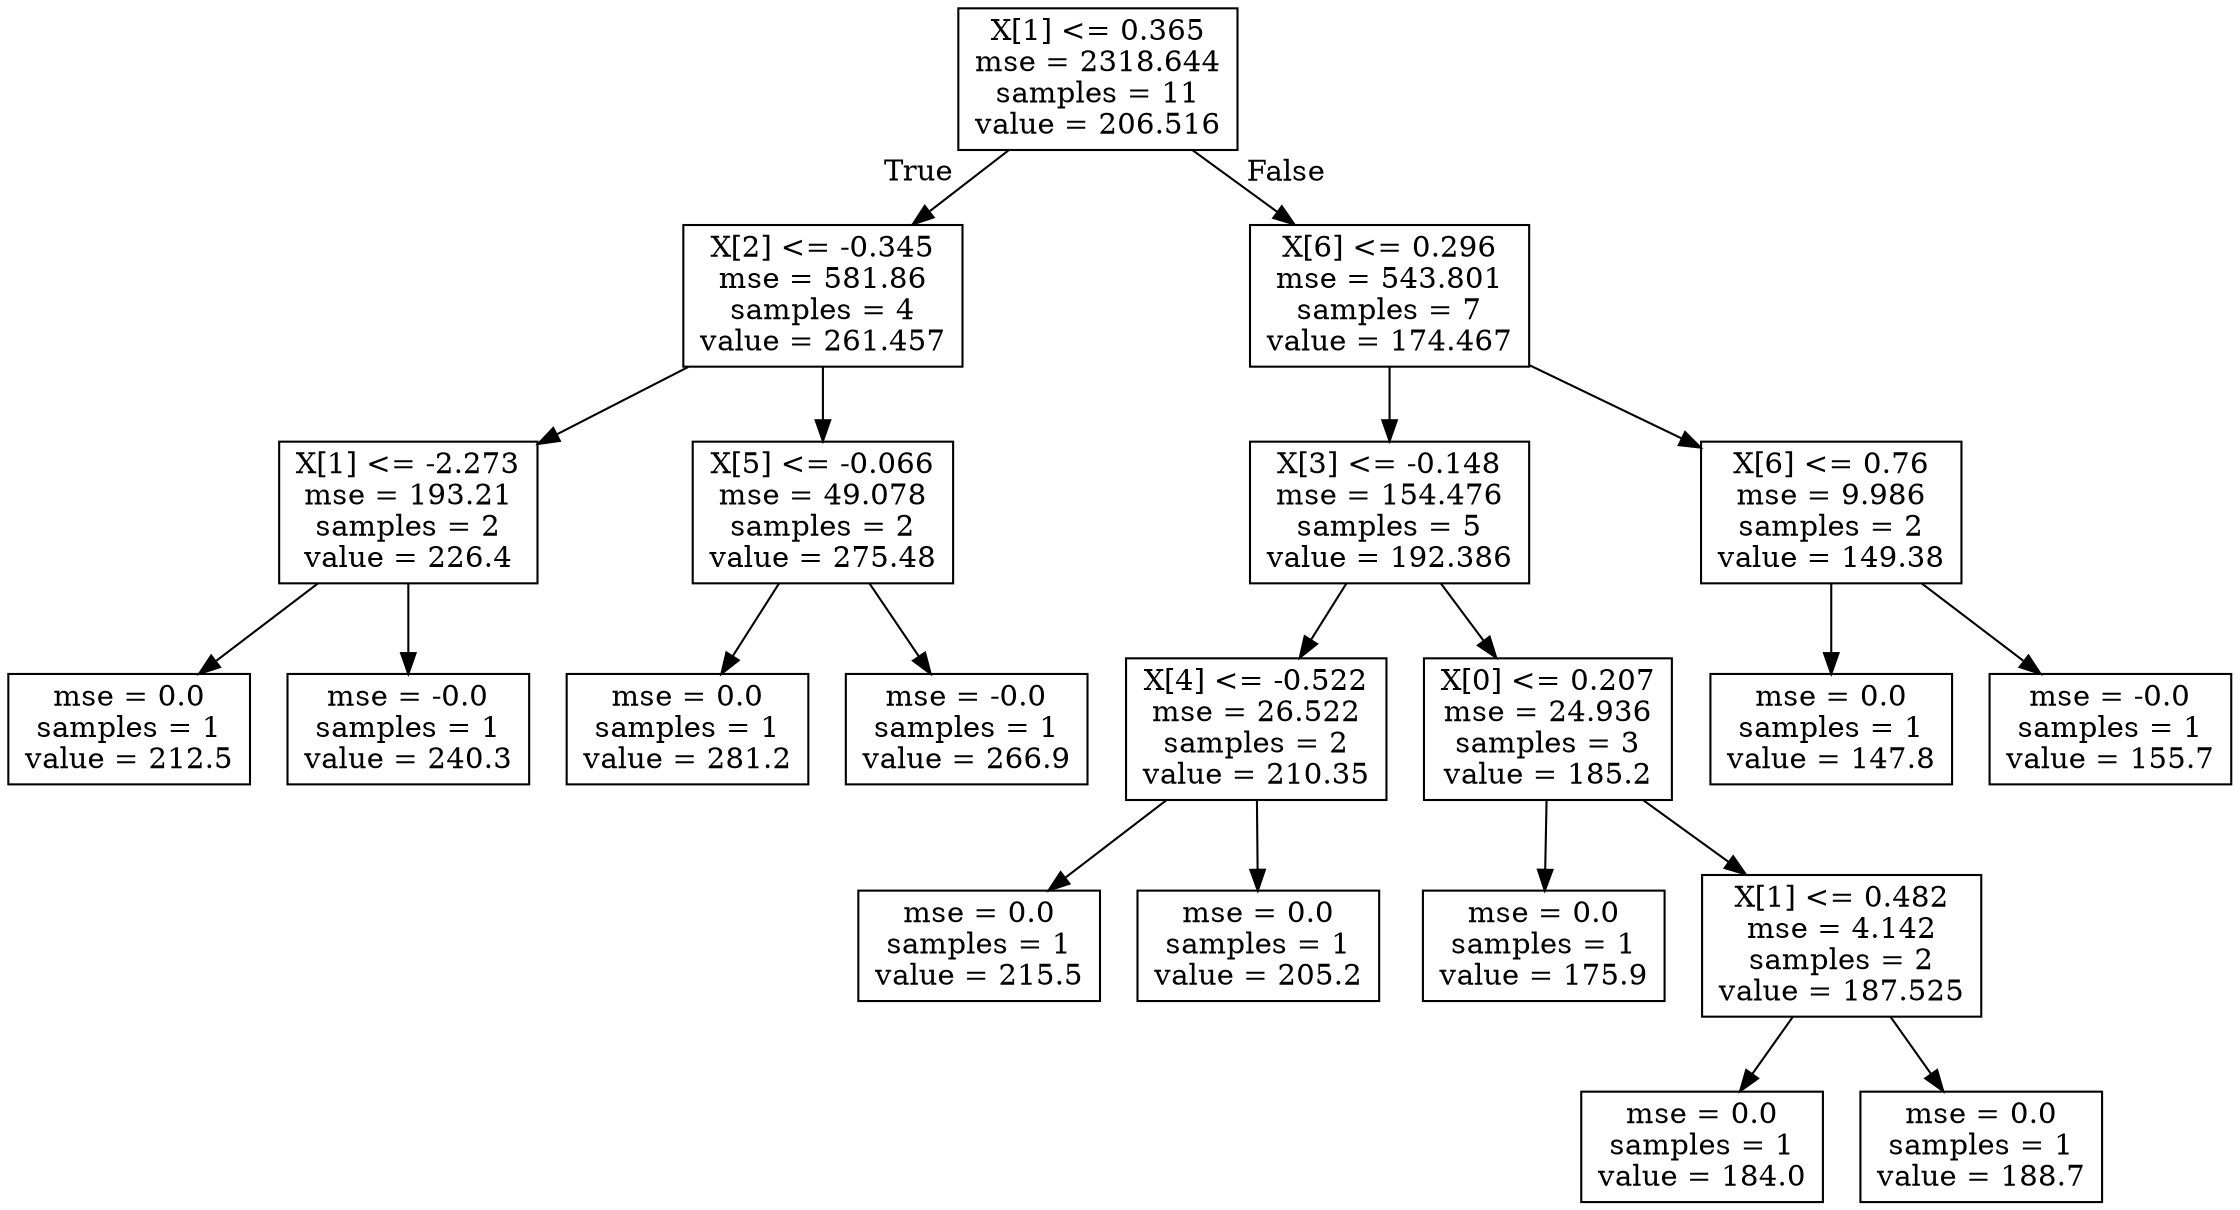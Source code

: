 digraph Tree {
node [shape=box] ;
0 [label="X[1] <= 0.365\nmse = 2318.644\nsamples = 11\nvalue = 206.516"] ;
1 [label="X[2] <= -0.345\nmse = 581.86\nsamples = 4\nvalue = 261.457"] ;
0 -> 1 [labeldistance=2.5, labelangle=45, headlabel="True"] ;
2 [label="X[1] <= -2.273\nmse = 193.21\nsamples = 2\nvalue = 226.4"] ;
1 -> 2 ;
3 [label="mse = 0.0\nsamples = 1\nvalue = 212.5"] ;
2 -> 3 ;
4 [label="mse = -0.0\nsamples = 1\nvalue = 240.3"] ;
2 -> 4 ;
5 [label="X[5] <= -0.066\nmse = 49.078\nsamples = 2\nvalue = 275.48"] ;
1 -> 5 ;
6 [label="mse = 0.0\nsamples = 1\nvalue = 281.2"] ;
5 -> 6 ;
7 [label="mse = -0.0\nsamples = 1\nvalue = 266.9"] ;
5 -> 7 ;
8 [label="X[6] <= 0.296\nmse = 543.801\nsamples = 7\nvalue = 174.467"] ;
0 -> 8 [labeldistance=2.5, labelangle=-45, headlabel="False"] ;
9 [label="X[3] <= -0.148\nmse = 154.476\nsamples = 5\nvalue = 192.386"] ;
8 -> 9 ;
10 [label="X[4] <= -0.522\nmse = 26.522\nsamples = 2\nvalue = 210.35"] ;
9 -> 10 ;
11 [label="mse = 0.0\nsamples = 1\nvalue = 215.5"] ;
10 -> 11 ;
12 [label="mse = 0.0\nsamples = 1\nvalue = 205.2"] ;
10 -> 12 ;
13 [label="X[0] <= 0.207\nmse = 24.936\nsamples = 3\nvalue = 185.2"] ;
9 -> 13 ;
14 [label="mse = 0.0\nsamples = 1\nvalue = 175.9"] ;
13 -> 14 ;
15 [label="X[1] <= 0.482\nmse = 4.142\nsamples = 2\nvalue = 187.525"] ;
13 -> 15 ;
16 [label="mse = 0.0\nsamples = 1\nvalue = 184.0"] ;
15 -> 16 ;
17 [label="mse = 0.0\nsamples = 1\nvalue = 188.7"] ;
15 -> 17 ;
18 [label="X[6] <= 0.76\nmse = 9.986\nsamples = 2\nvalue = 149.38"] ;
8 -> 18 ;
19 [label="mse = 0.0\nsamples = 1\nvalue = 147.8"] ;
18 -> 19 ;
20 [label="mse = -0.0\nsamples = 1\nvalue = 155.7"] ;
18 -> 20 ;
}